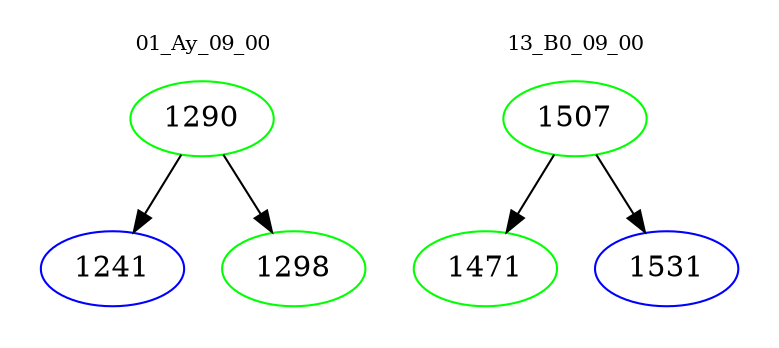 digraph{
subgraph cluster_0 {
color = white
label = "01_Ay_09_00";
fontsize=10;
T0_1290 [label="1290", color="green"]
T0_1290 -> T0_1241 [color="black"]
T0_1241 [label="1241", color="blue"]
T0_1290 -> T0_1298 [color="black"]
T0_1298 [label="1298", color="green"]
}
subgraph cluster_1 {
color = white
label = "13_B0_09_00";
fontsize=10;
T1_1507 [label="1507", color="green"]
T1_1507 -> T1_1471 [color="black"]
T1_1471 [label="1471", color="green"]
T1_1507 -> T1_1531 [color="black"]
T1_1531 [label="1531", color="blue"]
}
}

